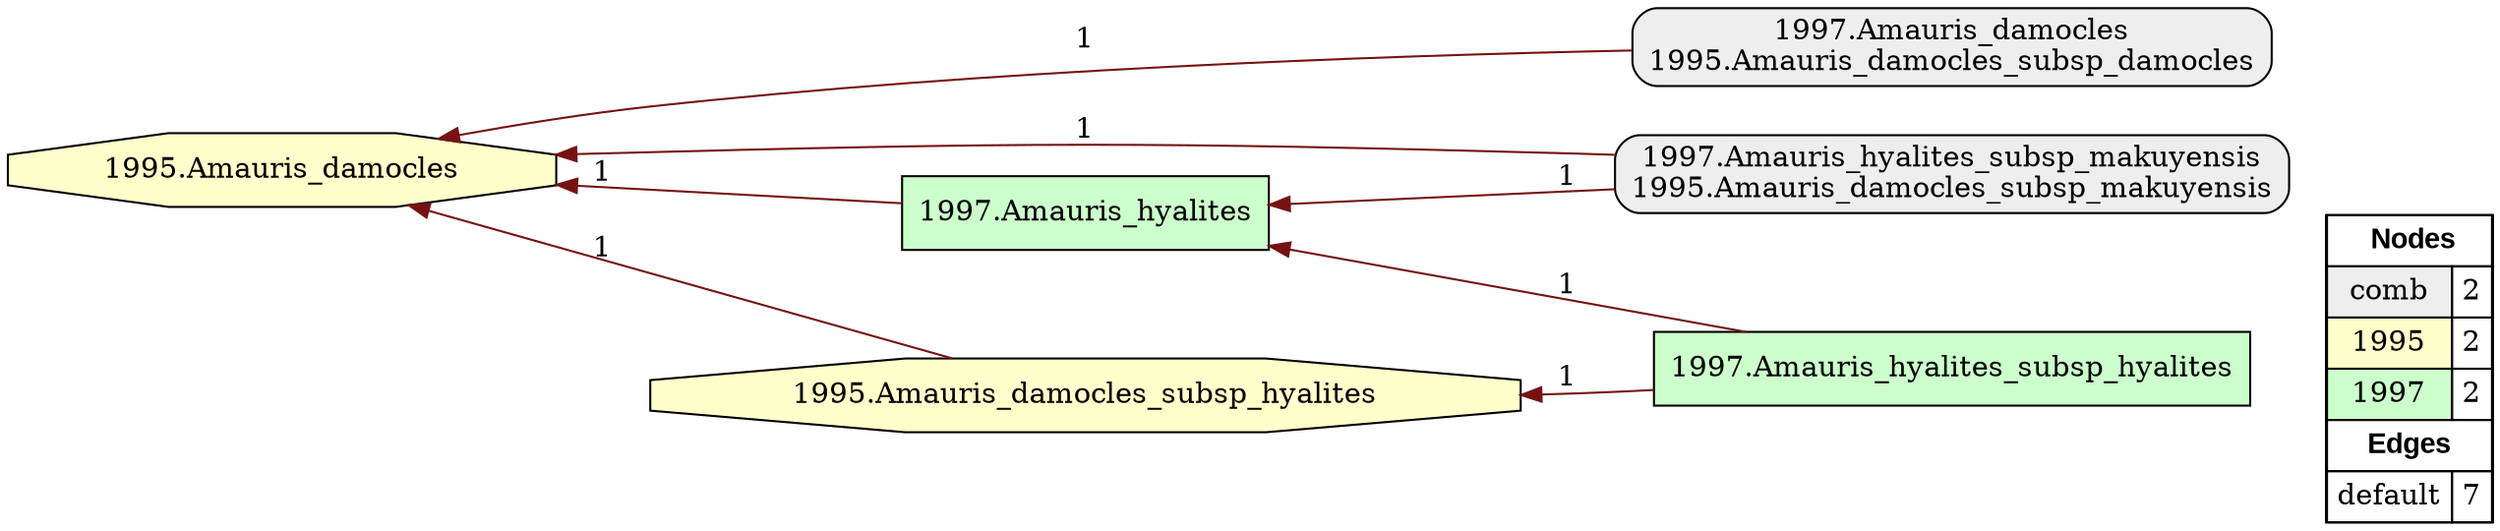 digraph{
rankdir=RL
node[shape=box style="filled,rounded" fillcolor="#EEEEEE"] 
"1997.Amauris_damocles\n1995.Amauris_damocles_subsp_damocles"
"1997.Amauris_hyalites_subsp_makuyensis\n1995.Amauris_damocles_subsp_makuyensis"
node[shape=octagon style=filled fillcolor="#FFFFCC"] 
"1995.Amauris_damocles"
"1995.Amauris_damocles_subsp_hyalites"
node[shape=box style=filled fillcolor="#CCFFCC"] 
"1997.Amauris_hyalites"
"1997.Amauris_hyalites_subsp_hyalites"
edge[arrowhead=normal style=solid color="#000000" constraint=true ]
"1997.Amauris_damocles\n1995.Amauris_damocles_subsp_damocles" -> "1995.Amauris_damocles" [label="1"][color="#761212"]
"1997.Amauris_hyalites" -> "1995.Amauris_damocles" [label="1"][color="#761212"]
"1997.Amauris_hyalites_subsp_hyalites" -> "1995.Amauris_damocles_subsp_hyalites" [label="1"][color="#761212"]
"1997.Amauris_hyalites_subsp_hyalites" -> "1997.Amauris_hyalites" [label="1"][color="#761212"]
"1995.Amauris_damocles_subsp_hyalites" -> "1995.Amauris_damocles" [label="1"][color="#761212"]
"1997.Amauris_hyalites_subsp_makuyensis\n1995.Amauris_damocles_subsp_makuyensis" -> "1995.Amauris_damocles" [label="1"][color="#761212"]
"1997.Amauris_hyalites_subsp_makuyensis\n1995.Amauris_damocles_subsp_makuyensis" -> "1997.Amauris_hyalites" [label="1"][color="#761212"]
edge[arrowhead=normal style=solid color="#000000" constraint=true ]
node[shape=box] 
{rank=source Legend [fillcolor= white margin=0 label=< 
 <TABLE BORDER="0" CELLBORDER="1" CELLSPACING="0" CELLPADDING="4"> 
<TR> <TD COLSPAN="2"><font face="Arial Black"> Nodes</font></TD> </TR> 
<TR> 
 <TD bgcolor="#EEEEEE">comb</TD> 
 <TD>2</TD> 
 </TR> 
<TR> 
 <TD bgcolor="#FFFFCC">1995</TD> 
 <TD>2</TD> 
 </TR> 
<TR> 
 <TD bgcolor="#CCFFCC">1997</TD> 
 <TD>2</TD> 
 </TR> 
<TR> <TD COLSPAN="2"><font face = "Arial Black"> Edges </font></TD> </TR> 
<TR> 
 <TD><font color ="#000000">default</font></TD> 
 <TD>7</TD> 
 </TR> 
</TABLE> 
 >] } 
}